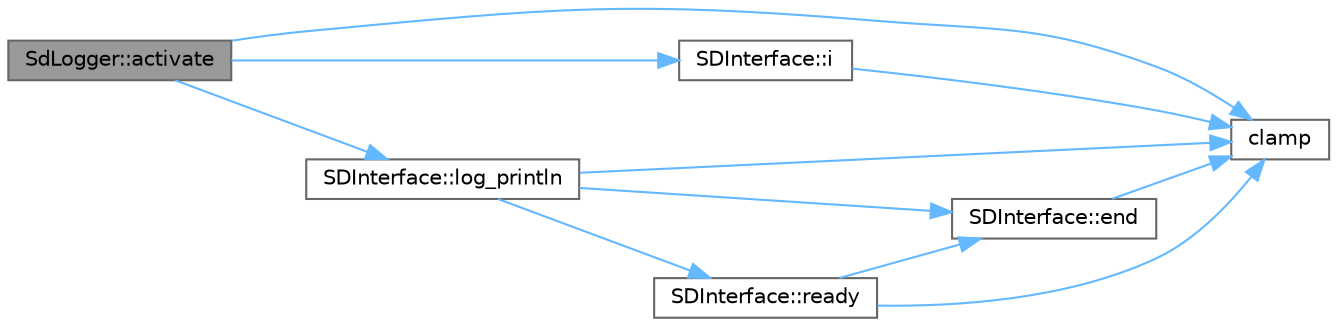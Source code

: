 digraph "SdLogger::activate"
{
 // LATEX_PDF_SIZE
  bgcolor="transparent";
  edge [fontname=Helvetica,fontsize=10,labelfontname=Helvetica,labelfontsize=10];
  node [fontname=Helvetica,fontsize=10,shape=box,height=0.2,width=0.4];
  rankdir="LR";
  Node1 [id="Node000001",label="SdLogger::activate",height=0.2,width=0.4,color="gray40", fillcolor="grey60", style="filled", fontcolor="black",tooltip=" "];
  Node1 -> Node2 [id="edge1_Node000001_Node000002",color="steelblue1",style="solid",tooltip=" "];
  Node2 [id="Node000002",label="clamp",height=0.2,width=0.4,color="grey40", fillcolor="white", style="filled",URL="$archive_2bgeigie__firmware__pio_2src_2configuration__server_8cpp.html#aed8613cf8a8e4ab677db757821414653",tooltip=" "];
  Node1 -> Node3 [id="edge2_Node000001_Node000003",color="steelblue1",style="solid",tooltip=" "];
  Node3 [id="Node000003",label="SDInterface::i",height=0.2,width=0.4,color="grey40", fillcolor="white", style="filled",URL="$class_s_d_interface.html#a5b6c9815962e1ef35c816e116c84f15f",tooltip=" "];
  Node3 -> Node2 [id="edge3_Node000003_Node000002",color="steelblue1",style="solid",tooltip=" "];
  Node1 -> Node4 [id="edge4_Node000001_Node000004",color="steelblue1",style="solid",tooltip=" "];
  Node4 [id="Node000004",label="SDInterface::log_println",height=0.2,width=0.4,color="grey40", fillcolor="white", style="filled",URL="$class_s_d_interface.html#a77a1a4519025efa2ff17c99f2c3e7d67",tooltip=" "];
  Node4 -> Node2 [id="edge5_Node000004_Node000002",color="steelblue1",style="solid",tooltip=" "];
  Node4 -> Node5 [id="edge6_Node000004_Node000005",color="steelblue1",style="solid",tooltip=" "];
  Node5 [id="Node000005",label="SDInterface::end",height=0.2,width=0.4,color="grey40", fillcolor="white", style="filled",URL="$class_s_d_interface.html#a9975927e1e09aa528248b65aafd3f17a",tooltip=" "];
  Node5 -> Node2 [id="edge7_Node000005_Node000002",color="steelblue1",style="solid",tooltip=" "];
  Node4 -> Node6 [id="edge8_Node000004_Node000006",color="steelblue1",style="solid",tooltip=" "];
  Node6 [id="Node000006",label="SDInterface::ready",height=0.2,width=0.4,color="grey40", fillcolor="white", style="filled",URL="$class_s_d_interface.html#a1bfbb7e34aa9616fd103ffc12c3c0fbe",tooltip=" "];
  Node6 -> Node2 [id="edge9_Node000006_Node000002",color="steelblue1",style="solid",tooltip=" "];
  Node6 -> Node5 [id="edge10_Node000006_Node000005",color="steelblue1",style="solid",tooltip=" "];
}
